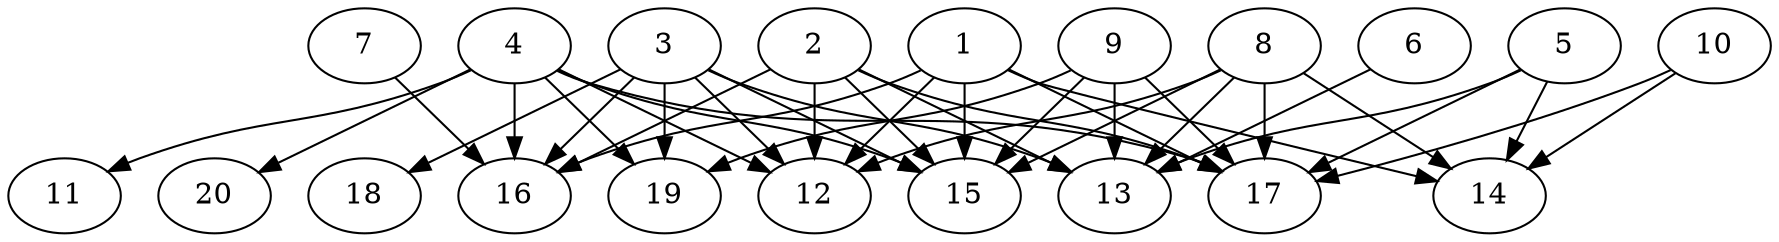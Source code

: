 // DAG automatically generated by daggen at Wed Jul 24 21:20:53 2019
// ./daggen --dot -n 20 --ccr 0.5 --fat 0.8 --regular 0.5 --density 0.7 --mindata 5242880 --maxdata 52428800 
digraph G {
  1 [size="69189632", alpha="0.15", expect_size="34594816"] 
  1 -> 12 [size ="34594816"]
  1 -> 14 [size ="34594816"]
  1 -> 15 [size ="34594816"]
  1 -> 16 [size ="34594816"]
  1 -> 17 [size ="34594816"]
  2 [size="74395648", alpha="0.03", expect_size="37197824"] 
  2 -> 12 [size ="37197824"]
  2 -> 13 [size ="37197824"]
  2 -> 15 [size ="37197824"]
  2 -> 16 [size ="37197824"]
  2 -> 17 [size ="37197824"]
  3 [size="96079872", alpha="0.20", expect_size="48039936"] 
  3 -> 12 [size ="48039936"]
  3 -> 13 [size ="48039936"]
  3 -> 15 [size ="48039936"]
  3 -> 16 [size ="48039936"]
  3 -> 18 [size ="48039936"]
  3 -> 19 [size ="48039936"]
  4 [size="61249536", alpha="0.09", expect_size="30624768"] 
  4 -> 11 [size ="30624768"]
  4 -> 12 [size ="30624768"]
  4 -> 15 [size ="30624768"]
  4 -> 16 [size ="30624768"]
  4 -> 17 [size ="30624768"]
  4 -> 19 [size ="30624768"]
  4 -> 20 [size ="30624768"]
  5 [size="102074368", alpha="0.07", expect_size="51037184"] 
  5 -> 13 [size ="51037184"]
  5 -> 14 [size ="51037184"]
  5 -> 17 [size ="51037184"]
  6 [size="69726208", alpha="0.09", expect_size="34863104"] 
  6 -> 13 [size ="34863104"]
  7 [size="75149312", alpha="0.20", expect_size="37574656"] 
  7 -> 16 [size ="37574656"]
  8 [size="84971520", alpha="0.00", expect_size="42485760"] 
  8 -> 12 [size ="42485760"]
  8 -> 13 [size ="42485760"]
  8 -> 14 [size ="42485760"]
  8 -> 15 [size ="42485760"]
  8 -> 17 [size ="42485760"]
  9 [size="45672448", alpha="0.16", expect_size="22836224"] 
  9 -> 13 [size ="22836224"]
  9 -> 15 [size ="22836224"]
  9 -> 17 [size ="22836224"]
  9 -> 19 [size ="22836224"]
  10 [size="38875136", alpha="0.07", expect_size="19437568"] 
  10 -> 14 [size ="19437568"]
  10 -> 17 [size ="19437568"]
  11 [size="31668224", alpha="0.17", expect_size="15834112"] 
  12 [size="100632576", alpha="0.15", expect_size="50316288"] 
  13 [size="22425600", alpha="0.18", expect_size="11212800"] 
  14 [size="22196224", alpha="0.11", expect_size="11098112"] 
  15 [size="63971328", alpha="0.14", expect_size="31985664"] 
  16 [size="99059712", alpha="0.18", expect_size="49529856"] 
  17 [size="47155200", alpha="0.08", expect_size="23577600"] 
  18 [size="45395968", alpha="0.06", expect_size="22697984"] 
  19 [size="46123008", alpha="0.17", expect_size="23061504"] 
  20 [size="27066368", alpha="0.03", expect_size="13533184"] 
}
